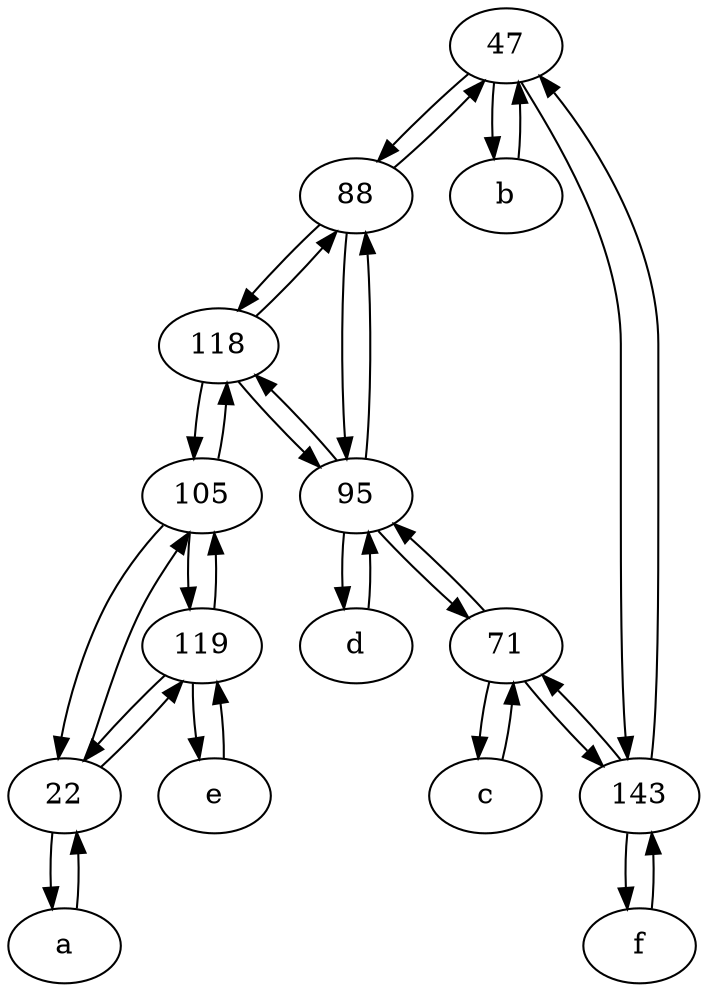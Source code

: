 digraph  {
	47;
	95;
	88;
	105;
	71;
	b [pos="50,20!"];
	f [pos="15,45!"];
	d [pos="20,30!"];
	119;
	143;
	e [pos="30,50!"];
	c [pos="20,10!"];
	a [pos="40,10!"];
	22;
	118;
	95 -> d;
	a -> 22;
	22 -> a;
	c -> 71;
	88 -> 118;
	95 -> 118;
	88 -> 47;
	71 -> 95;
	105 -> 118;
	105 -> 119;
	71 -> c;
	22 -> 105;
	119 -> 105;
	143 -> f;
	105 -> 22;
	71 -> 143;
	47 -> b;
	b -> 47;
	119 -> 22;
	47 -> 143;
	143 -> 47;
	d -> 95;
	88 -> 95;
	22 -> 119;
	95 -> 88;
	e -> 119;
	f -> 143;
	119 -> e;
	118 -> 95;
	143 -> 71;
	118 -> 88;
	118 -> 105;
	95 -> 71;
	47 -> 88;

	}